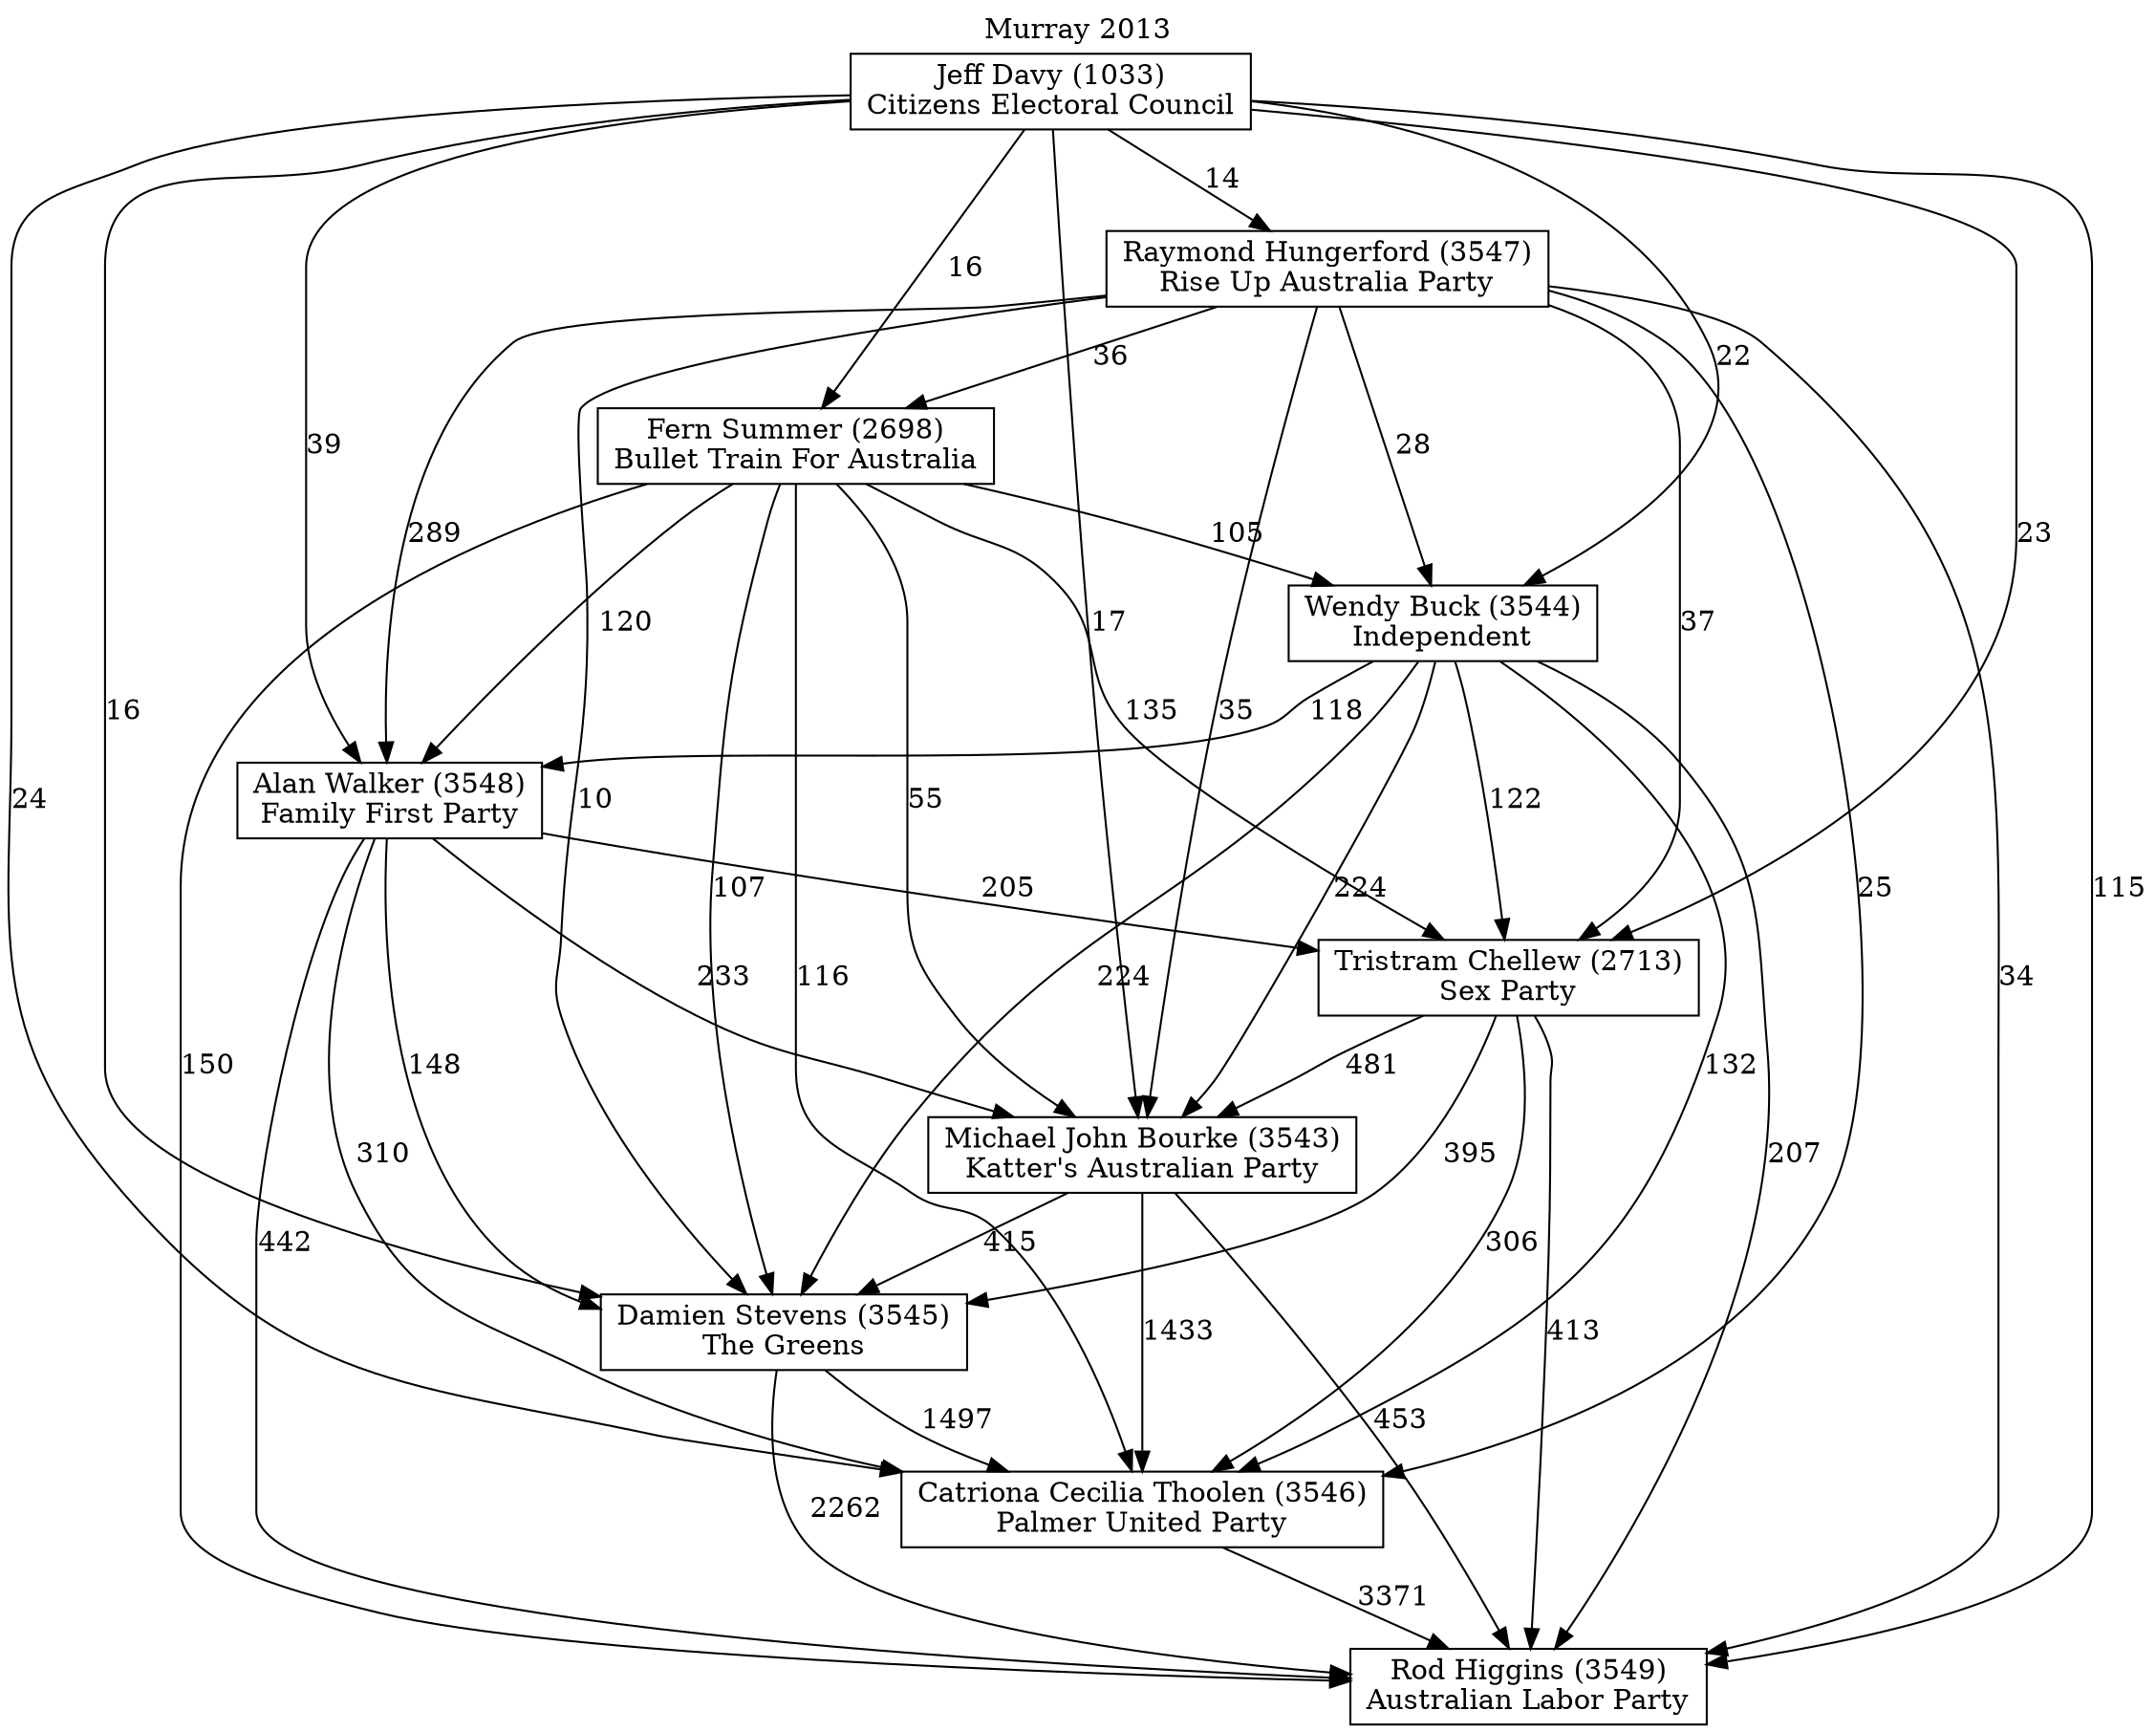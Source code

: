 // House preference flow
digraph "Rod Higgins (3549)_Murray_2013" {
	graph [label="Murray 2013" labelloc=t mclimit=10]
	node [shape=box]
	"Alan Walker (3548)" [label="Alan Walker (3548)
Family First Party"]
	"Catriona Cecilia Thoolen (3546)" [label="Catriona Cecilia Thoolen (3546)
Palmer United Party"]
	"Damien Stevens (3545)" [label="Damien Stevens (3545)
The Greens"]
	"Fern Summer (2698)" [label="Fern Summer (2698)
Bullet Train For Australia"]
	"Jeff Davy (1033)" [label="Jeff Davy (1033)
Citizens Electoral Council"]
	"Michael John Bourke (3543)" [label="Michael John Bourke (3543)
Katter's Australian Party"]
	"Raymond Hungerford (3547)" [label="Raymond Hungerford (3547)
Rise Up Australia Party"]
	"Rod Higgins (3549)" [label="Rod Higgins (3549)
Australian Labor Party"]
	"Tristram Chellew (2713)" [label="Tristram Chellew (2713)
Sex Party"]
	"Wendy Buck (3544)" [label="Wendy Buck (3544)
Independent"]
	"Alan Walker (3548)" -> "Catriona Cecilia Thoolen (3546)" [label=310]
	"Alan Walker (3548)" -> "Damien Stevens (3545)" [label=148]
	"Alan Walker (3548)" -> "Michael John Bourke (3543)" [label=233]
	"Alan Walker (3548)" -> "Rod Higgins (3549)" [label=442]
	"Alan Walker (3548)" -> "Tristram Chellew (2713)" [label=205]
	"Catriona Cecilia Thoolen (3546)" -> "Rod Higgins (3549)" [label=3371]
	"Damien Stevens (3545)" -> "Catriona Cecilia Thoolen (3546)" [label=1497]
	"Damien Stevens (3545)" -> "Rod Higgins (3549)" [label=2262]
	"Fern Summer (2698)" -> "Alan Walker (3548)" [label=120]
	"Fern Summer (2698)" -> "Catriona Cecilia Thoolen (3546)" [label=116]
	"Fern Summer (2698)" -> "Damien Stevens (3545)" [label=107]
	"Fern Summer (2698)" -> "Michael John Bourke (3543)" [label=55]
	"Fern Summer (2698)" -> "Rod Higgins (3549)" [label=150]
	"Fern Summer (2698)" -> "Tristram Chellew (2713)" [label=135]
	"Fern Summer (2698)" -> "Wendy Buck (3544)" [label=105]
	"Jeff Davy (1033)" -> "Alan Walker (3548)" [label=39]
	"Jeff Davy (1033)" -> "Catriona Cecilia Thoolen (3546)" [label=24]
	"Jeff Davy (1033)" -> "Damien Stevens (3545)" [label=16]
	"Jeff Davy (1033)" -> "Fern Summer (2698)" [label=16]
	"Jeff Davy (1033)" -> "Michael John Bourke (3543)" [label=17]
	"Jeff Davy (1033)" -> "Raymond Hungerford (3547)" [label=14]
	"Jeff Davy (1033)" -> "Rod Higgins (3549)" [label=115]
	"Jeff Davy (1033)" -> "Tristram Chellew (2713)" [label=23]
	"Jeff Davy (1033)" -> "Wendy Buck (3544)" [label=22]
	"Michael John Bourke (3543)" -> "Catriona Cecilia Thoolen (3546)" [label=1433]
	"Michael John Bourke (3543)" -> "Damien Stevens (3545)" [label=415]
	"Michael John Bourke (3543)" -> "Rod Higgins (3549)" [label=453]
	"Raymond Hungerford (3547)" -> "Alan Walker (3548)" [label=289]
	"Raymond Hungerford (3547)" -> "Catriona Cecilia Thoolen (3546)" [label=25]
	"Raymond Hungerford (3547)" -> "Damien Stevens (3545)" [label=10]
	"Raymond Hungerford (3547)" -> "Fern Summer (2698)" [label=36]
	"Raymond Hungerford (3547)" -> "Michael John Bourke (3543)" [label=35]
	"Raymond Hungerford (3547)" -> "Rod Higgins (3549)" [label=34]
	"Raymond Hungerford (3547)" -> "Tristram Chellew (2713)" [label=37]
	"Raymond Hungerford (3547)" -> "Wendy Buck (3544)" [label=28]
	"Tristram Chellew (2713)" -> "Catriona Cecilia Thoolen (3546)" [label=306]
	"Tristram Chellew (2713)" -> "Damien Stevens (3545)" [label=395]
	"Tristram Chellew (2713)" -> "Michael John Bourke (3543)" [label=481]
	"Tristram Chellew (2713)" -> "Rod Higgins (3549)" [label=413]
	"Wendy Buck (3544)" -> "Alan Walker (3548)" [label=118]
	"Wendy Buck (3544)" -> "Catriona Cecilia Thoolen (3546)" [label=132]
	"Wendy Buck (3544)" -> "Damien Stevens (3545)" [label=224]
	"Wendy Buck (3544)" -> "Michael John Bourke (3543)" [label=224]
	"Wendy Buck (3544)" -> "Rod Higgins (3549)" [label=207]
	"Wendy Buck (3544)" -> "Tristram Chellew (2713)" [label=122]
}
